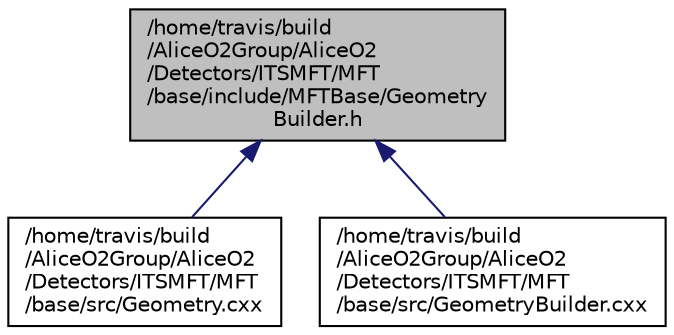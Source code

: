 digraph "/home/travis/build/AliceO2Group/AliceO2/Detectors/ITSMFT/MFT/base/include/MFTBase/GeometryBuilder.h"
{
 // INTERACTIVE_SVG=YES
  bgcolor="transparent";
  edge [fontname="Helvetica",fontsize="10",labelfontname="Helvetica",labelfontsize="10"];
  node [fontname="Helvetica",fontsize="10",shape=record];
  Node1 [label="/home/travis/build\l/AliceO2Group/AliceO2\l/Detectors/ITSMFT/MFT\l/base/include/MFTBase/Geometry\lBuilder.h",height=0.2,width=0.4,color="black", fillcolor="grey75", style="filled", fontcolor="black"];
  Node1 -> Node2 [dir="back",color="midnightblue",fontsize="10",style="solid",fontname="Helvetica"];
  Node2 [label="/home/travis/build\l/AliceO2Group/AliceO2\l/Detectors/ITSMFT/MFT\l/base/src/Geometry.cxx",height=0.2,width=0.4,color="black",URL="$de/d37/ITSMFT_2MFT_2base_2src_2Geometry_8cxx.html"];
  Node1 -> Node3 [dir="back",color="midnightblue",fontsize="10",style="solid",fontname="Helvetica"];
  Node3 [label="/home/travis/build\l/AliceO2Group/AliceO2\l/Detectors/ITSMFT/MFT\l/base/src/GeometryBuilder.cxx",height=0.2,width=0.4,color="black",URL="$df/d83/GeometryBuilder_8cxx.html",tooltip="Class describing MFT Geometry Builder. "];
}
